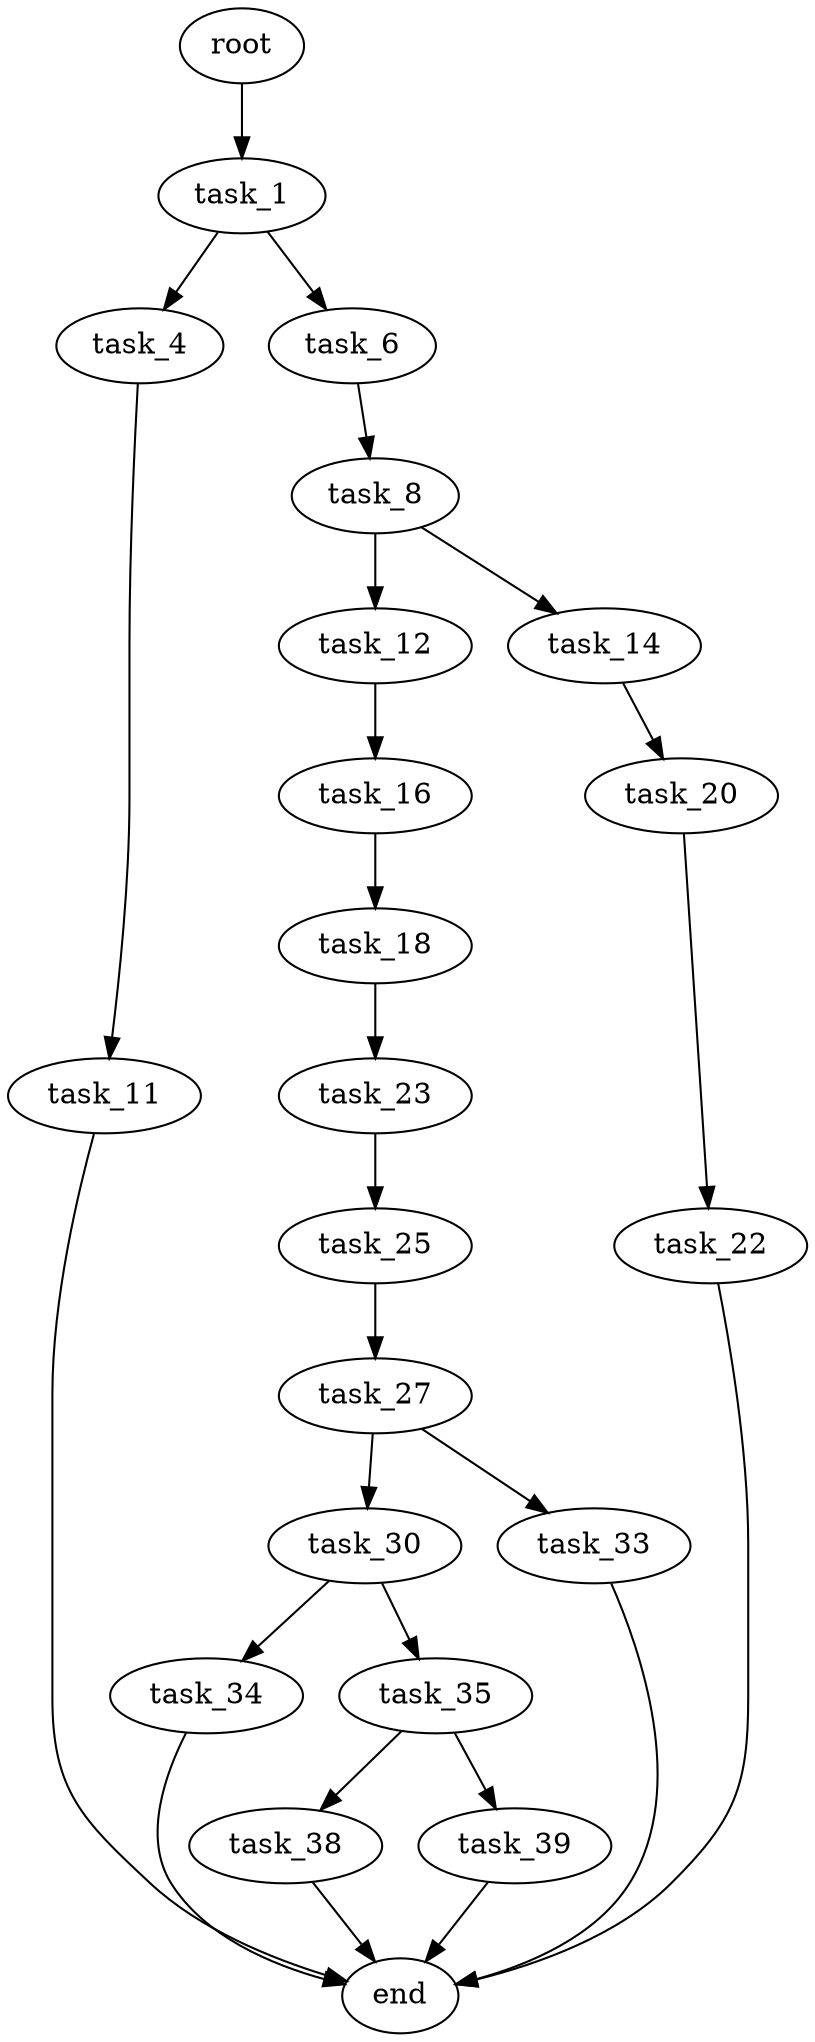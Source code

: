 digraph G {
  root [size="0.000000"];
  task_1 [size="1073741824000.000000"];
  task_4 [size="28371714256.000000"];
  task_6 [size="864961683144.000000"];
  task_11 [size="549755813888.000000"];
  task_8 [size="3470111859.000000"];
  task_12 [size="25480522841.000000"];
  task_14 [size="782757789696.000000"];
  end [size="0.000000"];
  task_16 [size="1598687545.000000"];
  task_20 [size="68719476736.000000"];
  task_18 [size="67279084626.000000"];
  task_23 [size="545149964372.000000"];
  task_22 [size="9838625724.000000"];
  task_25 [size="1073741824000.000000"];
  task_27 [size="316754973104.000000"];
  task_30 [size="28991029248.000000"];
  task_33 [size="368293445632.000000"];
  task_34 [size="68719476736.000000"];
  task_35 [size="17028553698.000000"];
  task_38 [size="1204821263.000000"];
  task_39 [size="14149186426.000000"];

  root -> task_1 [size="1.000000"];
  task_1 -> task_4 [size="838860800.000000"];
  task_1 -> task_6 [size="838860800.000000"];
  task_4 -> task_11 [size="536870912.000000"];
  task_6 -> task_8 [size="536870912.000000"];
  task_11 -> end [size="1.000000"];
  task_8 -> task_12 [size="411041792.000000"];
  task_8 -> task_14 [size="411041792.000000"];
  task_12 -> task_16 [size="838860800.000000"];
  task_14 -> task_20 [size="679477248.000000"];
  task_16 -> task_18 [size="33554432.000000"];
  task_20 -> task_22 [size="134217728.000000"];
  task_18 -> task_23 [size="75497472.000000"];
  task_23 -> task_25 [size="536870912.000000"];
  task_22 -> end [size="1.000000"];
  task_25 -> task_27 [size="838860800.000000"];
  task_27 -> task_30 [size="301989888.000000"];
  task_27 -> task_33 [size="301989888.000000"];
  task_30 -> task_34 [size="75497472.000000"];
  task_30 -> task_35 [size="75497472.000000"];
  task_33 -> end [size="1.000000"];
  task_34 -> end [size="1.000000"];
  task_35 -> task_38 [size="679477248.000000"];
  task_35 -> task_39 [size="679477248.000000"];
  task_38 -> end [size="1.000000"];
  task_39 -> end [size="1.000000"];
}

